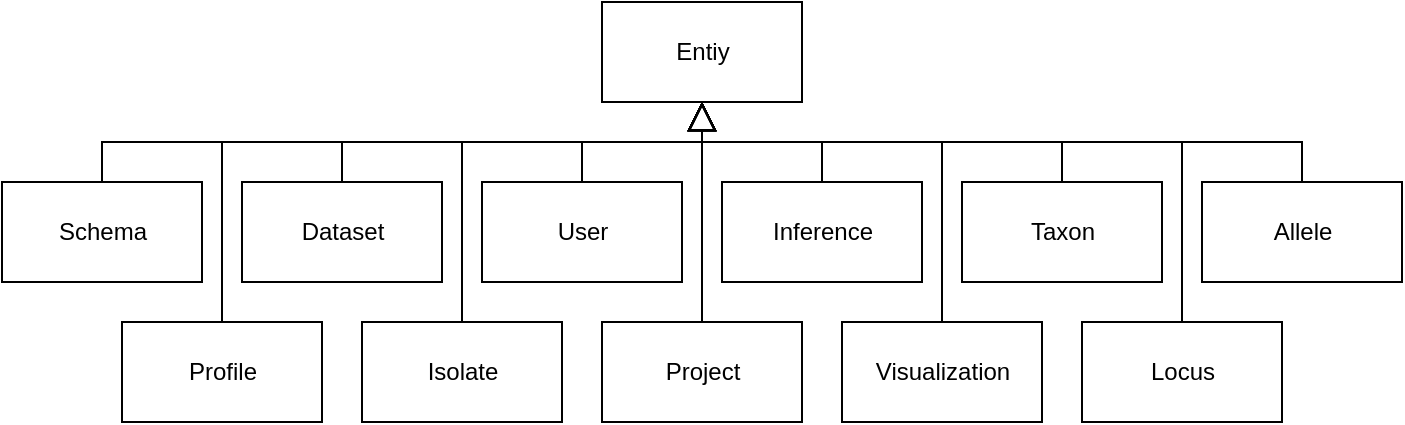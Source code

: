 <mxfile version="13.6.9" type="device"><diagram id="leivKdnDqs_qVR0Xr-Ja" name="Page-1"><mxGraphModel dx="1038" dy="631" grid="1" gridSize="10" guides="1" tooltips="1" connect="1" arrows="1" fold="1" page="1" pageScale="1" pageWidth="850" pageHeight="1100" math="0" shadow="0"><root><mxCell id="0"/><mxCell id="1" parent="0"/><mxCell id="ujlGQlCHXHEbYiv2ZZGf-1" value="Entiy" style="html=1;" parent="1" vertex="1"><mxGeometry x="375" y="340" width="100" height="50" as="geometry"/></mxCell><mxCell id="ujlGQlCHXHEbYiv2ZZGf-2" style="edgeStyle=orthogonalEdgeStyle;rounded=0;orthogonalLoop=1;jettySize=auto;html=1;exitX=0.5;exitY=0;exitDx=0;exitDy=0;entryX=0.5;entryY=1;entryDx=0;entryDy=0;endArrow=block;endFill=0;endSize=12;" parent="1" source="ujlGQlCHXHEbYiv2ZZGf-3" target="ujlGQlCHXHEbYiv2ZZGf-1" edge="1"><mxGeometry relative="1" as="geometry"/></mxCell><mxCell id="ujlGQlCHXHEbYiv2ZZGf-3" value="User" style="html=1;" parent="1" vertex="1"><mxGeometry x="315" y="430" width="100" height="50" as="geometry"/></mxCell><mxCell id="ujlGQlCHXHEbYiv2ZZGf-4" style="edgeStyle=orthogonalEdgeStyle;rounded=0;orthogonalLoop=1;jettySize=auto;html=1;exitX=0.5;exitY=0;exitDx=0;exitDy=0;entryX=0.5;entryY=1;entryDx=0;entryDy=0;endArrow=block;endFill=0;endSize=12;" parent="1" source="ujlGQlCHXHEbYiv2ZZGf-5" target="ujlGQlCHXHEbYiv2ZZGf-1" edge="1"><mxGeometry relative="1" as="geometry"/></mxCell><mxCell id="ujlGQlCHXHEbYiv2ZZGf-5" value="Project" style="html=1;" parent="1" vertex="1"><mxGeometry x="375" y="500" width="100" height="50" as="geometry"/></mxCell><mxCell id="ujlGQlCHXHEbYiv2ZZGf-6" style="edgeStyle=orthogonalEdgeStyle;rounded=0;orthogonalLoop=1;jettySize=auto;html=1;exitX=0.5;exitY=0;exitDx=0;exitDy=0;entryX=0.5;entryY=1;entryDx=0;entryDy=0;endArrow=block;endFill=0;endSize=12;" parent="1" source="ujlGQlCHXHEbYiv2ZZGf-7" target="ujlGQlCHXHEbYiv2ZZGf-1" edge="1"><mxGeometry relative="1" as="geometry"><Array as="points"><mxPoint x="665" y="410"/><mxPoint x="425" y="410"/></Array></mxGeometry></mxCell><mxCell id="ujlGQlCHXHEbYiv2ZZGf-7" value="Locus" style="html=1;" parent="1" vertex="1"><mxGeometry x="615" y="500" width="100" height="50" as="geometry"/></mxCell><mxCell id="ujlGQlCHXHEbYiv2ZZGf-8" style="edgeStyle=orthogonalEdgeStyle;rounded=0;orthogonalLoop=1;jettySize=auto;html=1;exitX=0.5;exitY=0;exitDx=0;exitDy=0;entryX=0.5;entryY=1;entryDx=0;entryDy=0;endArrow=block;endFill=0;endSize=12;" parent="1" source="ujlGQlCHXHEbYiv2ZZGf-9" target="ujlGQlCHXHEbYiv2ZZGf-1" edge="1"><mxGeometry relative="1" as="geometry"><Array as="points"><mxPoint x="725" y="410"/><mxPoint x="425" y="410"/></Array></mxGeometry></mxCell><mxCell id="ujlGQlCHXHEbYiv2ZZGf-9" value="Allele" style="html=1;" parent="1" vertex="1"><mxGeometry x="675" y="430" width="100" height="50" as="geometry"/></mxCell><mxCell id="ujlGQlCHXHEbYiv2ZZGf-10" style="edgeStyle=orthogonalEdgeStyle;rounded=0;orthogonalLoop=1;jettySize=auto;html=1;exitX=0.5;exitY=0;exitDx=0;exitDy=0;entryX=0.5;entryY=1;entryDx=0;entryDy=0;endArrow=block;endFill=0;endSize=12;" parent="1" source="ujlGQlCHXHEbYiv2ZZGf-11" target="ujlGQlCHXHEbYiv2ZZGf-1" edge="1"><mxGeometry relative="1" as="geometry"><Array as="points"><mxPoint x="185" y="410"/><mxPoint x="425" y="410"/></Array></mxGeometry></mxCell><mxCell id="ujlGQlCHXHEbYiv2ZZGf-11" value="Profile" style="html=1;" parent="1" vertex="1"><mxGeometry x="135" y="500" width="100" height="50" as="geometry"/></mxCell><mxCell id="ujlGQlCHXHEbYiv2ZZGf-12" style="edgeStyle=orthogonalEdgeStyle;rounded=0;orthogonalLoop=1;jettySize=auto;html=1;exitX=0.5;exitY=0;exitDx=0;exitDy=0;entryX=0.5;entryY=1;entryDx=0;entryDy=0;endArrow=block;endFill=0;endSize=12;" parent="1" source="ujlGQlCHXHEbYiv2ZZGf-13" target="ujlGQlCHXHEbYiv2ZZGf-1" edge="1"><mxGeometry relative="1" as="geometry"><Array as="points"><mxPoint x="245" y="410"/><mxPoint x="425" y="410"/></Array></mxGeometry></mxCell><mxCell id="ujlGQlCHXHEbYiv2ZZGf-13" value="Dataset" style="html=1;" parent="1" vertex="1"><mxGeometry x="195" y="430" width="100" height="50" as="geometry"/></mxCell><mxCell id="ujlGQlCHXHEbYiv2ZZGf-14" style="edgeStyle=orthogonalEdgeStyle;rounded=0;orthogonalLoop=1;jettySize=auto;html=1;exitX=0.5;exitY=0;exitDx=0;exitDy=0;entryX=0.5;entryY=1;entryDx=0;entryDy=0;endArrow=block;endFill=0;endSize=12;" parent="1" source="ujlGQlCHXHEbYiv2ZZGf-15" target="ujlGQlCHXHEbYiv2ZZGf-1" edge="1"><mxGeometry relative="1" as="geometry"><Array as="points"><mxPoint x="125" y="410"/><mxPoint x="425" y="410"/></Array></mxGeometry></mxCell><mxCell id="ujlGQlCHXHEbYiv2ZZGf-15" value="Schema" style="html=1;" parent="1" vertex="1"><mxGeometry x="75" y="430" width="100" height="50" as="geometry"/></mxCell><mxCell id="ujlGQlCHXHEbYiv2ZZGf-18" style="edgeStyle=orthogonalEdgeStyle;rounded=0;orthogonalLoop=1;jettySize=auto;html=1;exitX=0.5;exitY=0;exitDx=0;exitDy=0;entryX=0.5;entryY=1;entryDx=0;entryDy=0;endArrow=block;endFill=0;endSize=12;" parent="1" source="ujlGQlCHXHEbYiv2ZZGf-19" target="ujlGQlCHXHEbYiv2ZZGf-1" edge="1"><mxGeometry relative="1" as="geometry"><Array as="points"><mxPoint x="305" y="410"/><mxPoint x="425" y="410"/></Array></mxGeometry></mxCell><mxCell id="ujlGQlCHXHEbYiv2ZZGf-19" value="Isolate" style="html=1;" parent="1" vertex="1"><mxGeometry x="255" y="500" width="100" height="50" as="geometry"/></mxCell><mxCell id="ujlGQlCHXHEbYiv2ZZGf-20" style="edgeStyle=orthogonalEdgeStyle;rounded=0;orthogonalLoop=1;jettySize=auto;html=1;exitX=0.5;exitY=0;exitDx=0;exitDy=0;entryX=0.5;entryY=1;entryDx=0;entryDy=0;endArrow=block;endFill=0;endSize=12;" parent="1" source="ujlGQlCHXHEbYiv2ZZGf-21" target="ujlGQlCHXHEbYiv2ZZGf-1" edge="1"><mxGeometry relative="1" as="geometry"><Array as="points"><mxPoint x="545" y="410"/><mxPoint x="425" y="410"/></Array></mxGeometry></mxCell><mxCell id="ujlGQlCHXHEbYiv2ZZGf-21" value="Visualization" style="html=1;" parent="1" vertex="1"><mxGeometry x="495" y="500" width="100" height="50" as="geometry"/></mxCell><mxCell id="ujlGQlCHXHEbYiv2ZZGf-22" style="edgeStyle=orthogonalEdgeStyle;rounded=0;orthogonalLoop=1;jettySize=auto;html=1;exitX=0.5;exitY=0;exitDx=0;exitDy=0;entryX=0.5;entryY=1;entryDx=0;entryDy=0;endArrow=block;endFill=0;endSize=12;" parent="1" source="ujlGQlCHXHEbYiv2ZZGf-23" target="ujlGQlCHXHEbYiv2ZZGf-1" edge="1"><mxGeometry relative="1" as="geometry"><Array as="points"><mxPoint x="605" y="410"/><mxPoint x="425" y="410"/></Array></mxGeometry></mxCell><mxCell id="ujlGQlCHXHEbYiv2ZZGf-23" value="Taxon" style="html=1;" parent="1" vertex="1"><mxGeometry x="555" y="430" width="100" height="50" as="geometry"/></mxCell><mxCell id="ujlGQlCHXHEbYiv2ZZGf-24" style="edgeStyle=orthogonalEdgeStyle;rounded=0;orthogonalLoop=1;jettySize=auto;html=1;exitX=0.5;exitY=0;exitDx=0;exitDy=0;entryX=0.5;entryY=1;entryDx=0;entryDy=0;endArrow=block;endFill=0;endSize=12;" parent="1" source="ujlGQlCHXHEbYiv2ZZGf-25" target="ujlGQlCHXHEbYiv2ZZGf-1" edge="1"><mxGeometry relative="1" as="geometry"/></mxCell><mxCell id="ujlGQlCHXHEbYiv2ZZGf-25" value="Inference" style="html=1;" parent="1" vertex="1"><mxGeometry x="435" y="430" width="100" height="50" as="geometry"/></mxCell></root></mxGraphModel></diagram></mxfile>